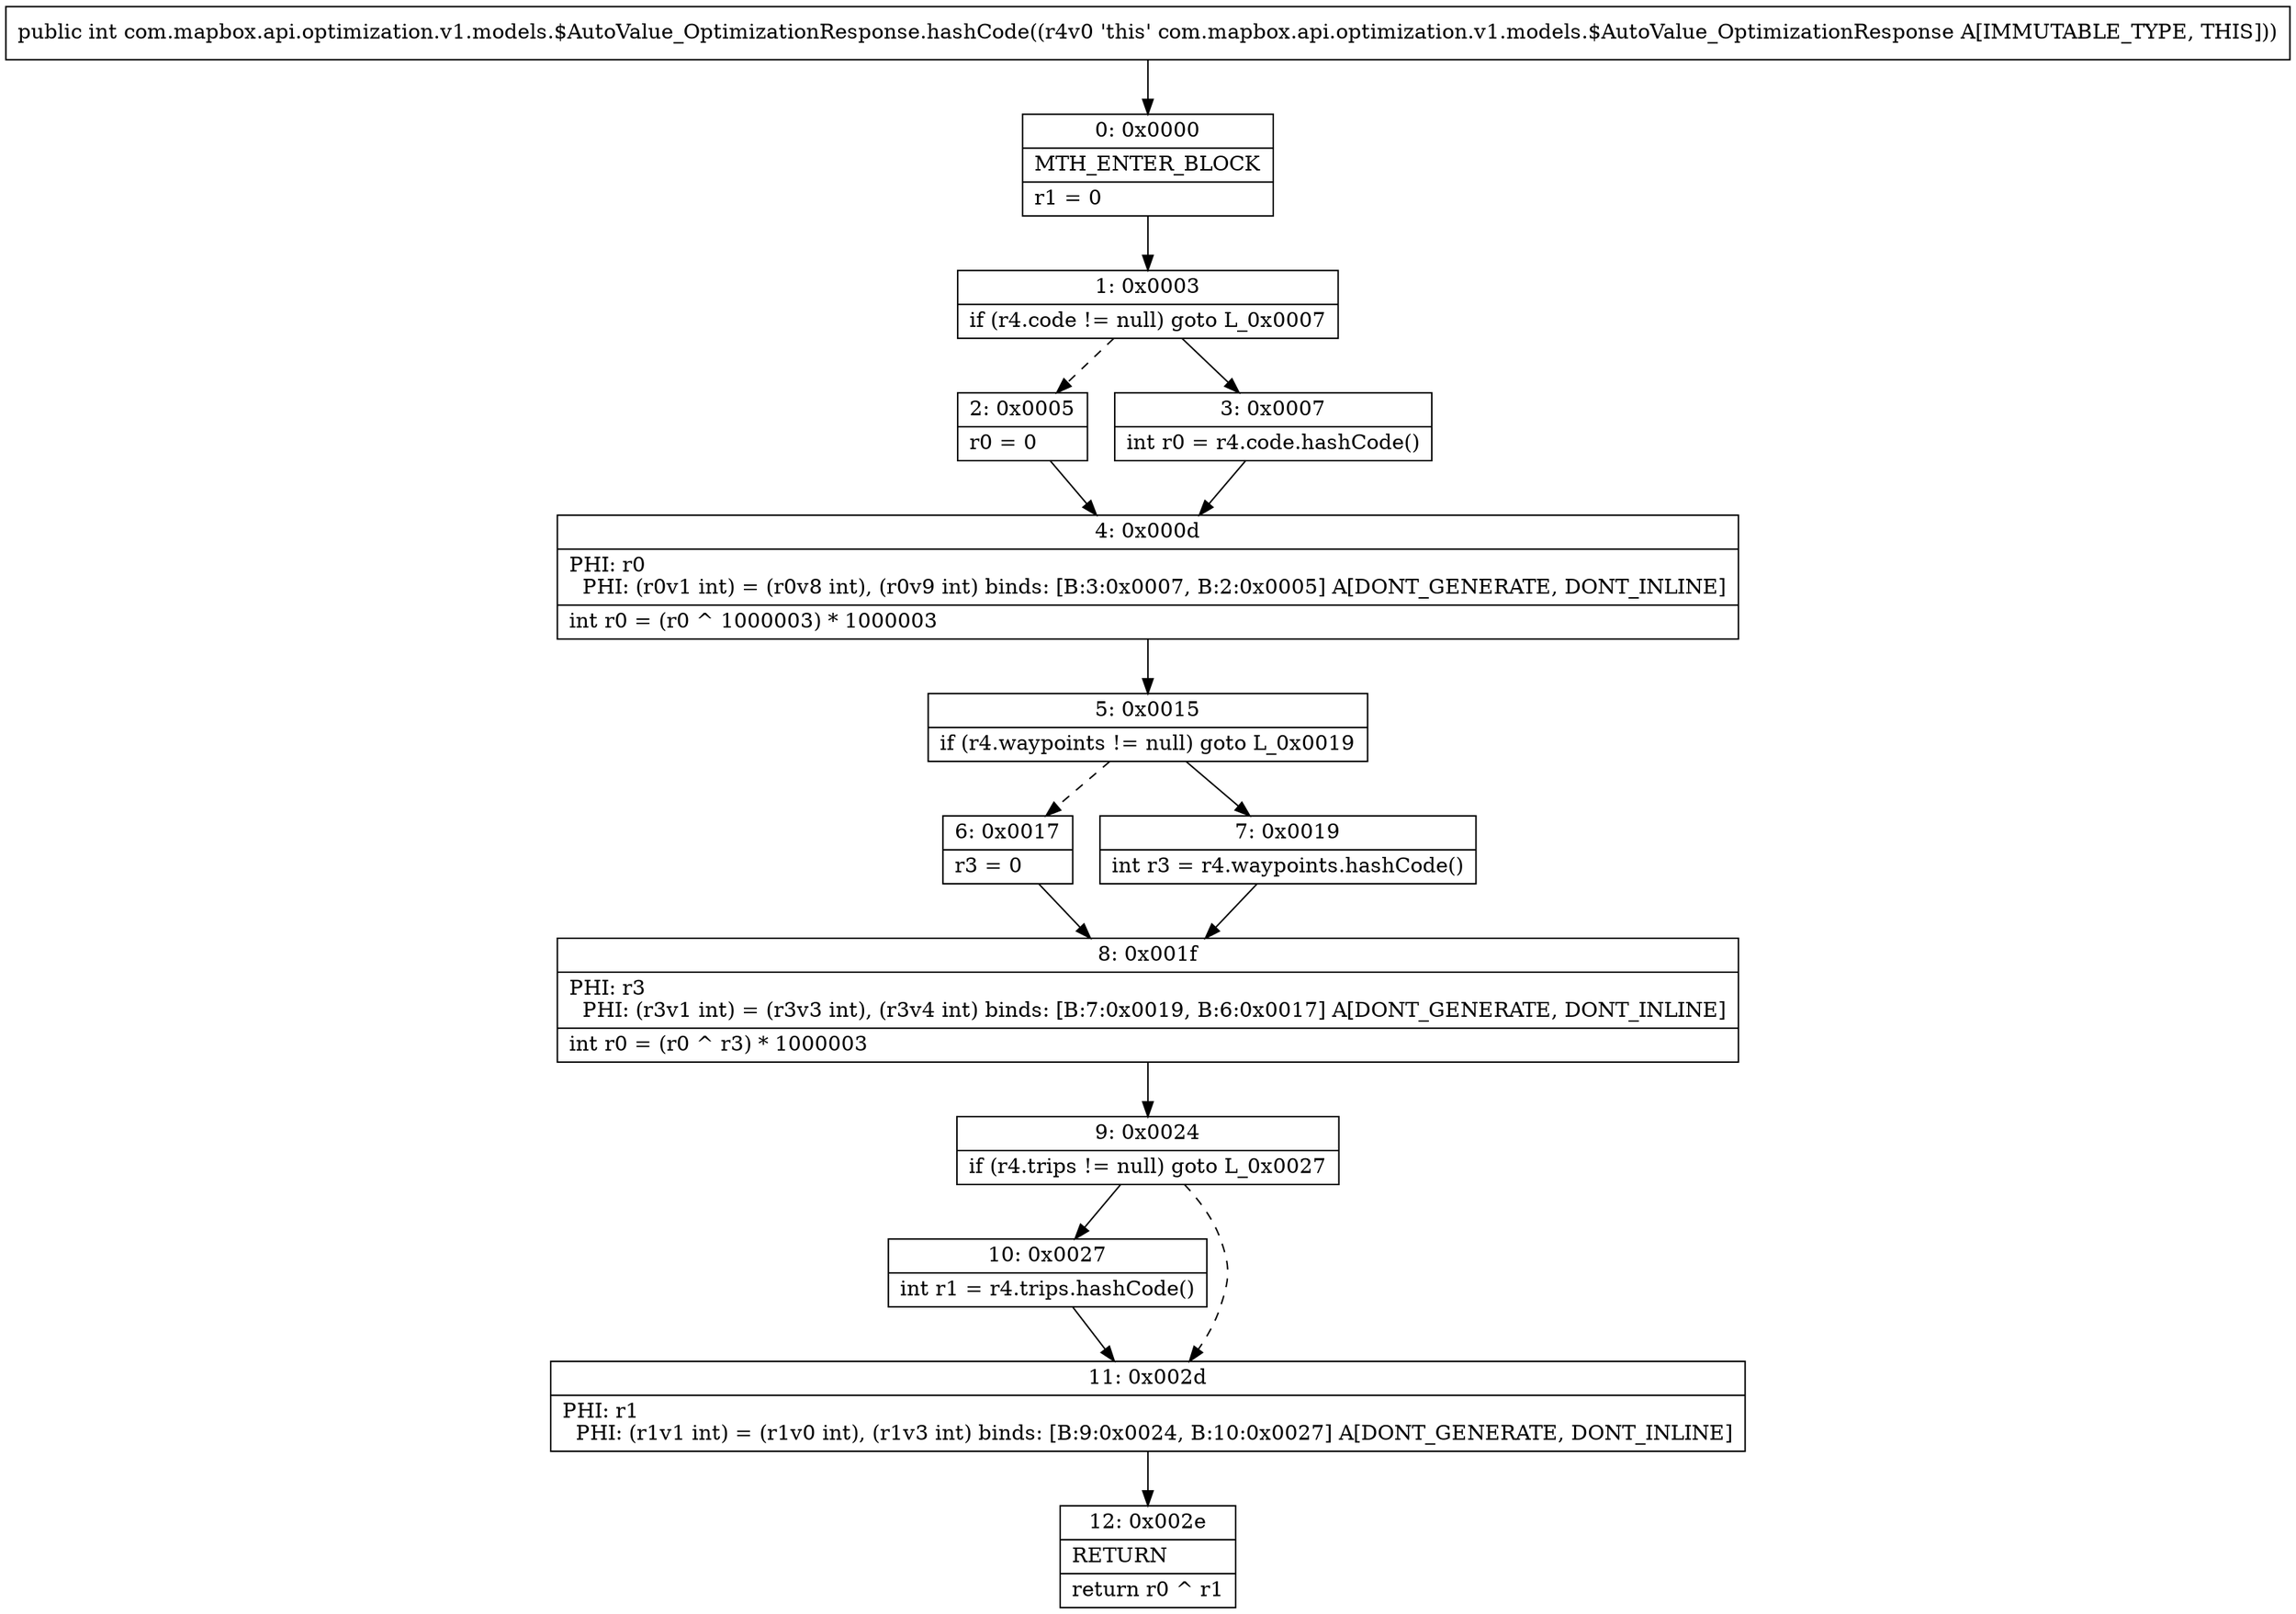 digraph "CFG forcom.mapbox.api.optimization.v1.models.$AutoValue_OptimizationResponse.hashCode()I" {
Node_0 [shape=record,label="{0\:\ 0x0000|MTH_ENTER_BLOCK\l|r1 = 0\l}"];
Node_1 [shape=record,label="{1\:\ 0x0003|if (r4.code != null) goto L_0x0007\l}"];
Node_2 [shape=record,label="{2\:\ 0x0005|r0 = 0\l}"];
Node_3 [shape=record,label="{3\:\ 0x0007|int r0 = r4.code.hashCode()\l}"];
Node_4 [shape=record,label="{4\:\ 0x000d|PHI: r0 \l  PHI: (r0v1 int) = (r0v8 int), (r0v9 int) binds: [B:3:0x0007, B:2:0x0005] A[DONT_GENERATE, DONT_INLINE]\l|int r0 = (r0 ^ 1000003) * 1000003\l}"];
Node_5 [shape=record,label="{5\:\ 0x0015|if (r4.waypoints != null) goto L_0x0019\l}"];
Node_6 [shape=record,label="{6\:\ 0x0017|r3 = 0\l}"];
Node_7 [shape=record,label="{7\:\ 0x0019|int r3 = r4.waypoints.hashCode()\l}"];
Node_8 [shape=record,label="{8\:\ 0x001f|PHI: r3 \l  PHI: (r3v1 int) = (r3v3 int), (r3v4 int) binds: [B:7:0x0019, B:6:0x0017] A[DONT_GENERATE, DONT_INLINE]\l|int r0 = (r0 ^ r3) * 1000003\l}"];
Node_9 [shape=record,label="{9\:\ 0x0024|if (r4.trips != null) goto L_0x0027\l}"];
Node_10 [shape=record,label="{10\:\ 0x0027|int r1 = r4.trips.hashCode()\l}"];
Node_11 [shape=record,label="{11\:\ 0x002d|PHI: r1 \l  PHI: (r1v1 int) = (r1v0 int), (r1v3 int) binds: [B:9:0x0024, B:10:0x0027] A[DONT_GENERATE, DONT_INLINE]\l}"];
Node_12 [shape=record,label="{12\:\ 0x002e|RETURN\l|return r0 ^ r1\l}"];
MethodNode[shape=record,label="{public int com.mapbox.api.optimization.v1.models.$AutoValue_OptimizationResponse.hashCode((r4v0 'this' com.mapbox.api.optimization.v1.models.$AutoValue_OptimizationResponse A[IMMUTABLE_TYPE, THIS])) }"];
MethodNode -> Node_0;
Node_0 -> Node_1;
Node_1 -> Node_2[style=dashed];
Node_1 -> Node_3;
Node_2 -> Node_4;
Node_3 -> Node_4;
Node_4 -> Node_5;
Node_5 -> Node_6[style=dashed];
Node_5 -> Node_7;
Node_6 -> Node_8;
Node_7 -> Node_8;
Node_8 -> Node_9;
Node_9 -> Node_10;
Node_9 -> Node_11[style=dashed];
Node_10 -> Node_11;
Node_11 -> Node_12;
}

